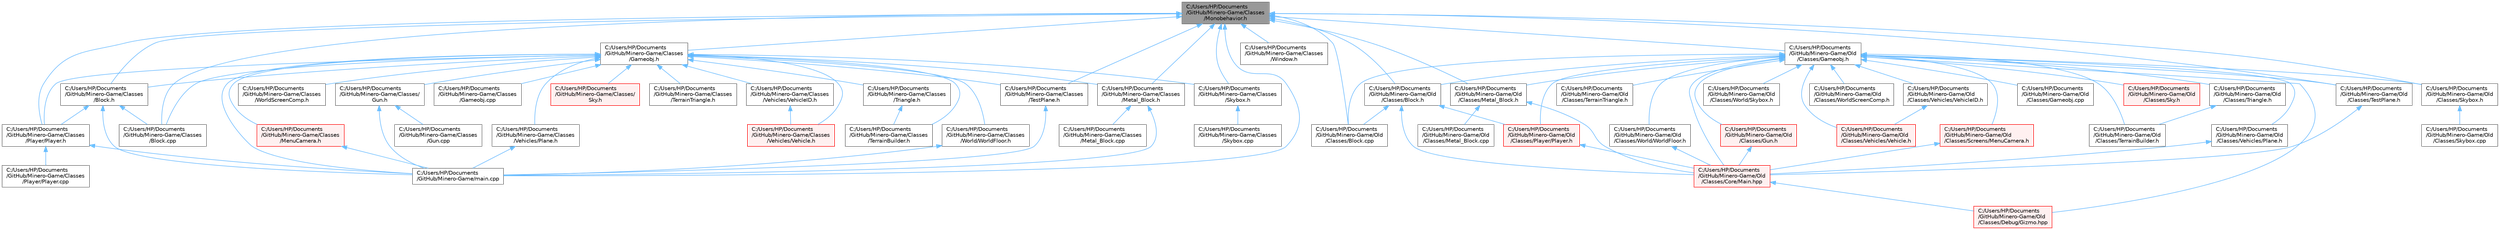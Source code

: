 digraph "C:/Users/HP/Documents/GitHub/Minero-Game/Classes/Monobehavior.h"
{
 // LATEX_PDF_SIZE
  bgcolor="transparent";
  edge [fontname=Helvetica,fontsize=10,labelfontname=Helvetica,labelfontsize=10];
  node [fontname=Helvetica,fontsize=10,shape=box,height=0.2,width=0.4];
  Node1 [id="Node000001",label="C:/Users/HP/Documents\l/GitHub/Minero-Game/Classes\l/Monobehavior.h",height=0.2,width=0.4,color="gray40", fillcolor="grey60", style="filled", fontcolor="black",tooltip=" "];
  Node1 -> Node2 [id="edge87_Node000001_Node000002",dir="back",color="steelblue1",style="solid",tooltip=" "];
  Node2 [id="Node000002",label="C:/Users/HP/Documents\l/GitHub/Minero-Game/Classes\l/Block.cpp",height=0.2,width=0.4,color="grey40", fillcolor="white", style="filled",URL="$_classes_2_block_8cpp.html",tooltip=" "];
  Node1 -> Node3 [id="edge88_Node000001_Node000003",dir="back",color="steelblue1",style="solid",tooltip=" "];
  Node3 [id="Node000003",label="C:/Users/HP/Documents\l/GitHub/Minero-Game/Classes\l/Block.h",height=0.2,width=0.4,color="grey40", fillcolor="white", style="filled",URL="$_classes_2_block_8h.html",tooltip=" "];
  Node3 -> Node2 [id="edge89_Node000003_Node000002",dir="back",color="steelblue1",style="solid",tooltip=" "];
  Node3 -> Node4 [id="edge90_Node000003_Node000004",dir="back",color="steelblue1",style="solid",tooltip=" "];
  Node4 [id="Node000004",label="C:/Users/HP/Documents\l/GitHub/Minero-Game/Classes\l/Player/Player.h",height=0.2,width=0.4,color="grey40", fillcolor="white", style="filled",URL="$_classes_2_player_2_player_8h.html",tooltip=" "];
  Node4 -> Node5 [id="edge91_Node000004_Node000005",dir="back",color="steelblue1",style="solid",tooltip=" "];
  Node5 [id="Node000005",label="C:/Users/HP/Documents\l/GitHub/Minero-Game/Classes\l/Player/Player.cpp",height=0.2,width=0.4,color="grey40", fillcolor="white", style="filled",URL="$_classes_2_player_2_player_8cpp.html",tooltip=" "];
  Node4 -> Node6 [id="edge92_Node000004_Node000006",dir="back",color="steelblue1",style="solid",tooltip=" "];
  Node6 [id="Node000006",label="C:/Users/HP/Documents\l/GitHub/Minero-Game/main.cpp",height=0.2,width=0.4,color="grey40", fillcolor="white", style="filled",URL="$main_8cpp.html",tooltip=" "];
  Node3 -> Node6 [id="edge93_Node000003_Node000006",dir="back",color="steelblue1",style="solid",tooltip=" "];
  Node1 -> Node7 [id="edge94_Node000001_Node000007",dir="back",color="steelblue1",style="solid",tooltip=" "];
  Node7 [id="Node000007",label="C:/Users/HP/Documents\l/GitHub/Minero-Game/Classes\l/Gameobj.h",height=0.2,width=0.4,color="grey40", fillcolor="white", style="filled",URL="$_classes_2_gameobj_8h.html",tooltip=" "];
  Node7 -> Node2 [id="edge95_Node000007_Node000002",dir="back",color="steelblue1",style="solid",tooltip=" "];
  Node7 -> Node3 [id="edge96_Node000007_Node000003",dir="back",color="steelblue1",style="solid",tooltip=" "];
  Node7 -> Node8 [id="edge97_Node000007_Node000008",dir="back",color="steelblue1",style="solid",tooltip=" "];
  Node8 [id="Node000008",label="C:/Users/HP/Documents\l/GitHub/Minero-Game/Classes\l/Gameobj.cpp",height=0.2,width=0.4,color="grey40", fillcolor="white", style="filled",URL="$_classes_2_gameobj_8cpp.html",tooltip=" "];
  Node7 -> Node9 [id="edge98_Node000007_Node000009",dir="back",color="steelblue1",style="solid",tooltip=" "];
  Node9 [id="Node000009",label="C:/Users/HP/Documents\l/GitHub/Minero-Game/Classes/\lGun.h",height=0.2,width=0.4,color="grey40", fillcolor="white", style="filled",URL="$_classes_2_gun_8h.html",tooltip=" "];
  Node9 -> Node10 [id="edge99_Node000009_Node000010",dir="back",color="steelblue1",style="solid",tooltip=" "];
  Node10 [id="Node000010",label="C:/Users/HP/Documents\l/GitHub/Minero-Game/Classes\l/Gun.cpp",height=0.2,width=0.4,color="grey40", fillcolor="white", style="filled",URL="$_classes_2_gun_8cpp.html",tooltip=" "];
  Node9 -> Node6 [id="edge100_Node000009_Node000006",dir="back",color="steelblue1",style="solid",tooltip=" "];
  Node7 -> Node11 [id="edge101_Node000007_Node000011",dir="back",color="steelblue1",style="solid",tooltip=" "];
  Node11 [id="Node000011",label="C:/Users/HP/Documents\l/GitHub/Minero-Game/Classes\l/MenuCamera.h",height=0.2,width=0.4,color="red", fillcolor="#FFF0F0", style="filled",URL="$_classes_2_menu_camera_8h.html",tooltip=" "];
  Node11 -> Node6 [id="edge102_Node000011_Node000006",dir="back",color="steelblue1",style="solid",tooltip=" "];
  Node7 -> Node13 [id="edge103_Node000007_Node000013",dir="back",color="steelblue1",style="solid",tooltip=" "];
  Node13 [id="Node000013",label="C:/Users/HP/Documents\l/GitHub/Minero-Game/Classes\l/Metal_Block.h",height=0.2,width=0.4,color="grey40", fillcolor="white", style="filled",URL="$_classes_2_metal___block_8h.html",tooltip=" "];
  Node13 -> Node14 [id="edge104_Node000013_Node000014",dir="back",color="steelblue1",style="solid",tooltip=" "];
  Node14 [id="Node000014",label="C:/Users/HP/Documents\l/GitHub/Minero-Game/Classes\l/Metal_Block.cpp",height=0.2,width=0.4,color="grey40", fillcolor="white", style="filled",URL="$_classes_2_metal___block_8cpp.html",tooltip=" "];
  Node13 -> Node6 [id="edge105_Node000013_Node000006",dir="back",color="steelblue1",style="solid",tooltip=" "];
  Node7 -> Node4 [id="edge106_Node000007_Node000004",dir="back",color="steelblue1",style="solid",tooltip=" "];
  Node7 -> Node15 [id="edge107_Node000007_Node000015",dir="back",color="steelblue1",style="solid",tooltip=" "];
  Node15 [id="Node000015",label="C:/Users/HP/Documents\l/GitHub/Minero-Game/Classes/\lSky.h",height=0.2,width=0.4,color="red", fillcolor="#FFF0F0", style="filled",URL="$_classes_2_sky_8h.html",tooltip=" "];
  Node7 -> Node17 [id="edge108_Node000007_Node000017",dir="back",color="steelblue1",style="solid",tooltip=" "];
  Node17 [id="Node000017",label="C:/Users/HP/Documents\l/GitHub/Minero-Game/Classes\l/Skybox.h",height=0.2,width=0.4,color="grey40", fillcolor="white", style="filled",URL="$_classes_2_skybox_8h.html",tooltip=" "];
  Node17 -> Node18 [id="edge109_Node000017_Node000018",dir="back",color="steelblue1",style="solid",tooltip=" "];
  Node18 [id="Node000018",label="C:/Users/HP/Documents\l/GitHub/Minero-Game/Classes\l/Skybox.cpp",height=0.2,width=0.4,color="grey40", fillcolor="white", style="filled",URL="$_classes_2_skybox_8cpp.html",tooltip=" "];
  Node7 -> Node19 [id="edge110_Node000007_Node000019",dir="back",color="steelblue1",style="solid",tooltip=" "];
  Node19 [id="Node000019",label="C:/Users/HP/Documents\l/GitHub/Minero-Game/Classes\l/TerrainBuilder.h",height=0.2,width=0.4,color="grey40", fillcolor="white", style="filled",URL="$_classes_2_terrain_builder_8h.html",tooltip=" "];
  Node7 -> Node20 [id="edge111_Node000007_Node000020",dir="back",color="steelblue1",style="solid",tooltip=" "];
  Node20 [id="Node000020",label="C:/Users/HP/Documents\l/GitHub/Minero-Game/Classes\l/TerrainTriangle.h",height=0.2,width=0.4,color="grey40", fillcolor="white", style="filled",URL="$_classes_2_terrain_triangle_8h.html",tooltip=" "];
  Node7 -> Node21 [id="edge112_Node000007_Node000021",dir="back",color="steelblue1",style="solid",tooltip=" "];
  Node21 [id="Node000021",label="C:/Users/HP/Documents\l/GitHub/Minero-Game/Classes\l/TestPlane.h",height=0.2,width=0.4,color="grey40", fillcolor="white", style="filled",URL="$_classes_2_test_plane_8h.html",tooltip=" "];
  Node21 -> Node6 [id="edge113_Node000021_Node000006",dir="back",color="steelblue1",style="solid",tooltip=" "];
  Node7 -> Node22 [id="edge114_Node000007_Node000022",dir="back",color="steelblue1",style="solid",tooltip=" "];
  Node22 [id="Node000022",label="C:/Users/HP/Documents\l/GitHub/Minero-Game/Classes\l/Triangle.h",height=0.2,width=0.4,color="grey40", fillcolor="white", style="filled",URL="$_classes_2_triangle_8h.html",tooltip=" "];
  Node22 -> Node19 [id="edge115_Node000022_Node000019",dir="back",color="steelblue1",style="solid",tooltip=" "];
  Node7 -> Node23 [id="edge116_Node000007_Node000023",dir="back",color="steelblue1",style="solid",tooltip=" "];
  Node23 [id="Node000023",label="C:/Users/HP/Documents\l/GitHub/Minero-Game/Classes\l/Vehicles/Plane.h",height=0.2,width=0.4,color="grey40", fillcolor="white", style="filled",URL="$_classes_2_vehicles_2_plane_8h.html",tooltip=" "];
  Node23 -> Node6 [id="edge117_Node000023_Node000006",dir="back",color="steelblue1",style="solid",tooltip=" "];
  Node7 -> Node24 [id="edge118_Node000007_Node000024",dir="back",color="steelblue1",style="solid",tooltip=" "];
  Node24 [id="Node000024",label="C:/Users/HP/Documents\l/GitHub/Minero-Game/Classes\l/Vehicles/Vehicle.h",height=0.2,width=0.4,color="red", fillcolor="#FFF0F0", style="filled",URL="$_classes_2_vehicles_2_vehicle_8h.html",tooltip=" "];
  Node7 -> Node26 [id="edge119_Node000007_Node000026",dir="back",color="steelblue1",style="solid",tooltip=" "];
  Node26 [id="Node000026",label="C:/Users/HP/Documents\l/GitHub/Minero-Game/Classes\l/Vehicles/VehicleID.h",height=0.2,width=0.4,color="grey40", fillcolor="white", style="filled",URL="$_classes_2_vehicles_2_vehicle_i_d_8h.html",tooltip=" "];
  Node26 -> Node24 [id="edge120_Node000026_Node000024",dir="back",color="steelblue1",style="solid",tooltip=" "];
  Node7 -> Node27 [id="edge121_Node000007_Node000027",dir="back",color="steelblue1",style="solid",tooltip=" "];
  Node27 [id="Node000027",label="C:/Users/HP/Documents\l/GitHub/Minero-Game/Classes\l/World/WorldFloor.h",height=0.2,width=0.4,color="grey40", fillcolor="white", style="filled",URL="$_classes_2_world_2_world_floor_8h.html",tooltip=" "];
  Node27 -> Node6 [id="edge122_Node000027_Node000006",dir="back",color="steelblue1",style="solid",tooltip=" "];
  Node7 -> Node28 [id="edge123_Node000007_Node000028",dir="back",color="steelblue1",style="solid",tooltip=" "];
  Node28 [id="Node000028",label="C:/Users/HP/Documents\l/GitHub/Minero-Game/Classes\l/WorldScreenComp.h",height=0.2,width=0.4,color="grey40", fillcolor="white", style="filled",URL="$_classes_2_world_screen_comp_8h.html",tooltip=" "];
  Node7 -> Node6 [id="edge124_Node000007_Node000006",dir="back",color="steelblue1",style="solid",tooltip=" "];
  Node1 -> Node13 [id="edge125_Node000001_Node000013",dir="back",color="steelblue1",style="solid",tooltip=" "];
  Node1 -> Node4 [id="edge126_Node000001_Node000004",dir="back",color="steelblue1",style="solid",tooltip=" "];
  Node1 -> Node17 [id="edge127_Node000001_Node000017",dir="back",color="steelblue1",style="solid",tooltip=" "];
  Node1 -> Node21 [id="edge128_Node000001_Node000021",dir="back",color="steelblue1",style="solid",tooltip=" "];
  Node1 -> Node29 [id="edge129_Node000001_Node000029",dir="back",color="steelblue1",style="solid",tooltip=" "];
  Node29 [id="Node000029",label="C:/Users/HP/Documents\l/GitHub/Minero-Game/Classes\l/Window.h",height=0.2,width=0.4,color="grey40", fillcolor="white", style="filled",URL="$_window_8h.html",tooltip=" "];
  Node1 -> Node30 [id="edge130_Node000001_Node000030",dir="back",color="steelblue1",style="solid",tooltip=" "];
  Node30 [id="Node000030",label="C:/Users/HP/Documents\l/GitHub/Minero-Game/Old\l/Classes/Block.cpp",height=0.2,width=0.4,color="grey40", fillcolor="white", style="filled",URL="$_old_2_classes_2_block_8cpp.html",tooltip=" "];
  Node1 -> Node31 [id="edge131_Node000001_Node000031",dir="back",color="steelblue1",style="solid",tooltip=" "];
  Node31 [id="Node000031",label="C:/Users/HP/Documents\l/GitHub/Minero-Game/Old\l/Classes/Block.h",height=0.2,width=0.4,color="grey40", fillcolor="white", style="filled",URL="$_old_2_classes_2_block_8h.html",tooltip=" "];
  Node31 -> Node30 [id="edge132_Node000031_Node000030",dir="back",color="steelblue1",style="solid",tooltip=" "];
  Node31 -> Node32 [id="edge133_Node000031_Node000032",dir="back",color="steelblue1",style="solid",tooltip=" "];
  Node32 [id="Node000032",label="C:/Users/HP/Documents\l/GitHub/Minero-Game/Old\l/Classes/Core/Main.hpp",height=0.2,width=0.4,color="red", fillcolor="#FFF0F0", style="filled",URL="$_main_8hpp.html",tooltip=" "];
  Node32 -> Node33 [id="edge134_Node000032_Node000033",dir="back",color="steelblue1",style="solid",tooltip=" "];
  Node33 [id="Node000033",label="C:/Users/HP/Documents\l/GitHub/Minero-Game/Old\l/Classes/Debug/Gizmo.hpp",height=0.2,width=0.4,color="red", fillcolor="#FFF0F0", style="filled",URL="$_gizmo_8hpp.html",tooltip=" "];
  Node31 -> Node44 [id="edge135_Node000031_Node000044",dir="back",color="steelblue1",style="solid",tooltip=" "];
  Node44 [id="Node000044",label="C:/Users/HP/Documents\l/GitHub/Minero-Game/Old\l/Classes/Player/Player.h",height=0.2,width=0.4,color="red", fillcolor="#FFF0F0", style="filled",URL="$_old_2_classes_2_player_2_player_8h.html",tooltip=" "];
  Node44 -> Node32 [id="edge136_Node000044_Node000032",dir="back",color="steelblue1",style="solid",tooltip=" "];
  Node1 -> Node46 [id="edge137_Node000001_Node000046",dir="back",color="steelblue1",style="solid",tooltip=" "];
  Node46 [id="Node000046",label="C:/Users/HP/Documents\l/GitHub/Minero-Game/Old\l/Classes/Gameobj.h",height=0.2,width=0.4,color="grey40", fillcolor="white", style="filled",URL="$_old_2_classes_2_gameobj_8h.html",tooltip=" "];
  Node46 -> Node30 [id="edge138_Node000046_Node000030",dir="back",color="steelblue1",style="solid",tooltip=" "];
  Node46 -> Node31 [id="edge139_Node000046_Node000031",dir="back",color="steelblue1",style="solid",tooltip=" "];
  Node46 -> Node32 [id="edge140_Node000046_Node000032",dir="back",color="steelblue1",style="solid",tooltip=" "];
  Node46 -> Node33 [id="edge141_Node000046_Node000033",dir="back",color="steelblue1",style="solid",tooltip=" "];
  Node46 -> Node47 [id="edge142_Node000046_Node000047",dir="back",color="steelblue1",style="solid",tooltip=" "];
  Node47 [id="Node000047",label="C:/Users/HP/Documents\l/GitHub/Minero-Game/Old\l/Classes/Gameobj.cpp",height=0.2,width=0.4,color="grey40", fillcolor="white", style="filled",URL="$_old_2_classes_2_gameobj_8cpp.html",tooltip=" "];
  Node46 -> Node48 [id="edge143_Node000046_Node000048",dir="back",color="steelblue1",style="solid",tooltip=" "];
  Node48 [id="Node000048",label="C:/Users/HP/Documents\l/GitHub/Minero-Game/Old\l/Classes/Gun.h",height=0.2,width=0.4,color="red", fillcolor="#FFF0F0", style="filled",URL="$_old_2_classes_2_gun_8h.html",tooltip=" "];
  Node48 -> Node32 [id="edge144_Node000048_Node000032",dir="back",color="steelblue1",style="solid",tooltip=" "];
  Node46 -> Node50 [id="edge145_Node000046_Node000050",dir="back",color="steelblue1",style="solid",tooltip=" "];
  Node50 [id="Node000050",label="C:/Users/HP/Documents\l/GitHub/Minero-Game/Old\l/Classes/Metal_Block.h",height=0.2,width=0.4,color="grey40", fillcolor="white", style="filled",URL="$_old_2_classes_2_metal___block_8h.html",tooltip=" "];
  Node50 -> Node32 [id="edge146_Node000050_Node000032",dir="back",color="steelblue1",style="solid",tooltip=" "];
  Node50 -> Node51 [id="edge147_Node000050_Node000051",dir="back",color="steelblue1",style="solid",tooltip=" "];
  Node51 [id="Node000051",label="C:/Users/HP/Documents\l/GitHub/Minero-Game/Old\l/Classes/Metal_Block.cpp",height=0.2,width=0.4,color="grey40", fillcolor="white", style="filled",URL="$_old_2_classes_2_metal___block_8cpp.html",tooltip=" "];
  Node46 -> Node44 [id="edge148_Node000046_Node000044",dir="back",color="steelblue1",style="solid",tooltip=" "];
  Node46 -> Node52 [id="edge149_Node000046_Node000052",dir="back",color="steelblue1",style="solid",tooltip=" "];
  Node52 [id="Node000052",label="C:/Users/HP/Documents\l/GitHub/Minero-Game/Old\l/Classes/Screens/MenuCamera.h",height=0.2,width=0.4,color="red", fillcolor="#FFF0F0", style="filled",URL="$_old_2_classes_2_screens_2_menu_camera_8h.html",tooltip=" "];
  Node52 -> Node32 [id="edge150_Node000052_Node000032",dir="back",color="steelblue1",style="solid",tooltip=" "];
  Node46 -> Node56 [id="edge151_Node000046_Node000056",dir="back",color="steelblue1",style="solid",tooltip=" "];
  Node56 [id="Node000056",label="C:/Users/HP/Documents\l/GitHub/Minero-Game/Old\l/Classes/Sky.h",height=0.2,width=0.4,color="red", fillcolor="#FFF0F0", style="filled",URL="$_old_2_classes_2_sky_8h.html",tooltip=" "];
  Node46 -> Node58 [id="edge152_Node000046_Node000058",dir="back",color="steelblue1",style="solid",tooltip=" "];
  Node58 [id="Node000058",label="C:/Users/HP/Documents\l/GitHub/Minero-Game/Old\l/Classes/Skybox.h",height=0.2,width=0.4,color="grey40", fillcolor="white", style="filled",URL="$_old_2_classes_2_skybox_8h.html",tooltip=" "];
  Node58 -> Node59 [id="edge153_Node000058_Node000059",dir="back",color="steelblue1",style="solid",tooltip=" "];
  Node59 [id="Node000059",label="C:/Users/HP/Documents\l/GitHub/Minero-Game/Old\l/Classes/Skybox.cpp",height=0.2,width=0.4,color="grey40", fillcolor="white", style="filled",URL="$_old_2_classes_2_skybox_8cpp.html",tooltip=" "];
  Node46 -> Node60 [id="edge154_Node000046_Node000060",dir="back",color="steelblue1",style="solid",tooltip=" "];
  Node60 [id="Node000060",label="C:/Users/HP/Documents\l/GitHub/Minero-Game/Old\l/Classes/TerrainBuilder.h",height=0.2,width=0.4,color="grey40", fillcolor="white", style="filled",URL="$_old_2_classes_2_terrain_builder_8h.html",tooltip=" "];
  Node46 -> Node61 [id="edge155_Node000046_Node000061",dir="back",color="steelblue1",style="solid",tooltip=" "];
  Node61 [id="Node000061",label="C:/Users/HP/Documents\l/GitHub/Minero-Game/Old\l/Classes/TerrainTriangle.h",height=0.2,width=0.4,color="grey40", fillcolor="white", style="filled",URL="$_old_2_classes_2_terrain_triangle_8h.html",tooltip=" "];
  Node46 -> Node62 [id="edge156_Node000046_Node000062",dir="back",color="steelblue1",style="solid",tooltip=" "];
  Node62 [id="Node000062",label="C:/Users/HP/Documents\l/GitHub/Minero-Game/Old\l/Classes/TestPlane.h",height=0.2,width=0.4,color="grey40", fillcolor="white", style="filled",URL="$_old_2_classes_2_test_plane_8h.html",tooltip=" "];
  Node62 -> Node32 [id="edge157_Node000062_Node000032",dir="back",color="steelblue1",style="solid",tooltip=" "];
  Node46 -> Node63 [id="edge158_Node000046_Node000063",dir="back",color="steelblue1",style="solid",tooltip=" "];
  Node63 [id="Node000063",label="C:/Users/HP/Documents\l/GitHub/Minero-Game/Old\l/Classes/Triangle.h",height=0.2,width=0.4,color="grey40", fillcolor="white", style="filled",URL="$_old_2_classes_2_triangle_8h.html",tooltip=" "];
  Node63 -> Node60 [id="edge159_Node000063_Node000060",dir="back",color="steelblue1",style="solid",tooltip=" "];
  Node46 -> Node64 [id="edge160_Node000046_Node000064",dir="back",color="steelblue1",style="solid",tooltip=" "];
  Node64 [id="Node000064",label="C:/Users/HP/Documents\l/GitHub/Minero-Game/Old\l/Classes/Vehicles/Plane.h",height=0.2,width=0.4,color="grey40", fillcolor="white", style="filled",URL="$_old_2_classes_2_vehicles_2_plane_8h.html",tooltip=" "];
  Node64 -> Node32 [id="edge161_Node000064_Node000032",dir="back",color="steelblue1",style="solid",tooltip=" "];
  Node46 -> Node65 [id="edge162_Node000046_Node000065",dir="back",color="steelblue1",style="solid",tooltip=" "];
  Node65 [id="Node000065",label="C:/Users/HP/Documents\l/GitHub/Minero-Game/Old\l/Classes/Vehicles/Vehicle.h",height=0.2,width=0.4,color="red", fillcolor="#FFF0F0", style="filled",URL="$_old_2_classes_2_vehicles_2_vehicle_8h.html",tooltip=" "];
  Node46 -> Node67 [id="edge163_Node000046_Node000067",dir="back",color="steelblue1",style="solid",tooltip=" "];
  Node67 [id="Node000067",label="C:/Users/HP/Documents\l/GitHub/Minero-Game/Old\l/Classes/Vehicles/VehicleID.h",height=0.2,width=0.4,color="grey40", fillcolor="white", style="filled",URL="$_old_2_classes_2_vehicles_2_vehicle_i_d_8h.html",tooltip=" "];
  Node67 -> Node65 [id="edge164_Node000067_Node000065",dir="back",color="steelblue1",style="solid",tooltip=" "];
  Node46 -> Node68 [id="edge165_Node000046_Node000068",dir="back",color="steelblue1",style="solid",tooltip=" "];
  Node68 [id="Node000068",label="C:/Users/HP/Documents\l/GitHub/Minero-Game/Old\l/Classes/World/Skybox.h",height=0.2,width=0.4,color="grey40", fillcolor="white", style="filled",URL="$_old_2_classes_2_world_2_skybox_8h.html",tooltip=" "];
  Node46 -> Node69 [id="edge166_Node000046_Node000069",dir="back",color="steelblue1",style="solid",tooltip=" "];
  Node69 [id="Node000069",label="C:/Users/HP/Documents\l/GitHub/Minero-Game/Old\l/Classes/World/WorldFloor.h",height=0.2,width=0.4,color="grey40", fillcolor="white", style="filled",URL="$_old_2_classes_2_world_2_world_floor_8h.html",tooltip=" "];
  Node69 -> Node32 [id="edge167_Node000069_Node000032",dir="back",color="steelblue1",style="solid",tooltip=" "];
  Node46 -> Node70 [id="edge168_Node000046_Node000070",dir="back",color="steelblue1",style="solid",tooltip=" "];
  Node70 [id="Node000070",label="C:/Users/HP/Documents\l/GitHub/Minero-Game/Old\l/Classes/WorldScreenComp.h",height=0.2,width=0.4,color="grey40", fillcolor="white", style="filled",URL="$_old_2_classes_2_world_screen_comp_8h.html",tooltip=" "];
  Node1 -> Node50 [id="edge169_Node000001_Node000050",dir="back",color="steelblue1",style="solid",tooltip=" "];
  Node1 -> Node58 [id="edge170_Node000001_Node000058",dir="back",color="steelblue1",style="solid",tooltip=" "];
  Node1 -> Node62 [id="edge171_Node000001_Node000062",dir="back",color="steelblue1",style="solid",tooltip=" "];
  Node1 -> Node6 [id="edge172_Node000001_Node000006",dir="back",color="steelblue1",style="solid",tooltip=" "];
}
